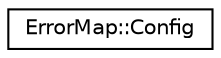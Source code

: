 digraph "Graphical Class Hierarchy"
{
 // LATEX_PDF_SIZE
  edge [fontname="Helvetica",fontsize="10",labelfontname="Helvetica",labelfontsize="10"];
  node [fontname="Helvetica",fontsize="10",shape=record];
  rankdir="LR";
  Node0 [label="ErrorMap::Config",height=0.2,width=0.4,color="black", fillcolor="white", style="filled",URL="$classRERR_1_1ErrorMap_1_1Config.html",tooltip="Configuration builder for error map."];
}
